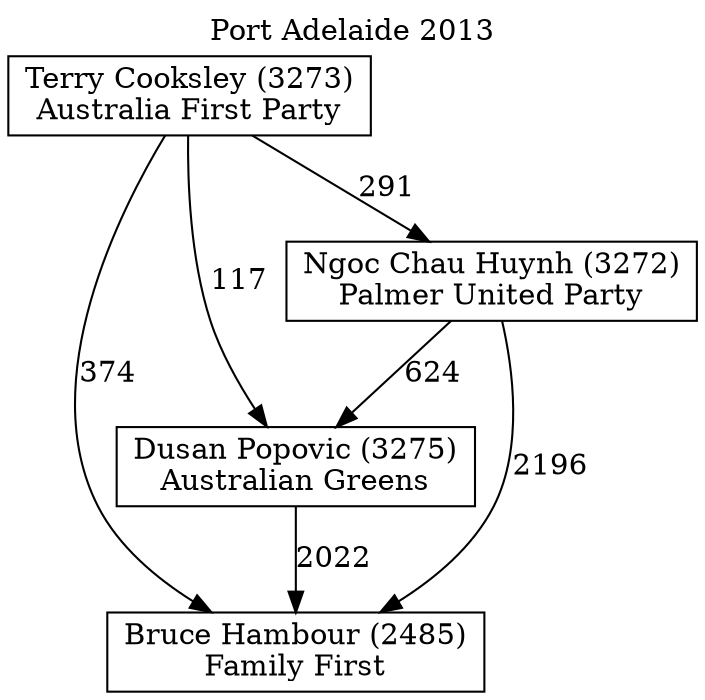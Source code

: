 // House preference flow
digraph "Bruce Hambour (2485)_Port Adelaide_2013" {
	graph [label="Port Adelaide 2013" labelloc=t mclimit=10]
	node [shape=box]
	"Bruce Hambour (2485)" [label="Bruce Hambour (2485)
Family First"]
	"Dusan Popovic (3275)" [label="Dusan Popovic (3275)
Australian Greens"]
	"Ngoc Chau Huynh (3272)" [label="Ngoc Chau Huynh (3272)
Palmer United Party"]
	"Terry Cooksley (3273)" [label="Terry Cooksley (3273)
Australia First Party"]
	"Dusan Popovic (3275)" -> "Bruce Hambour (2485)" [label=2022]
	"Ngoc Chau Huynh (3272)" -> "Dusan Popovic (3275)" [label=624]
	"Terry Cooksley (3273)" -> "Ngoc Chau Huynh (3272)" [label=291]
	"Ngoc Chau Huynh (3272)" -> "Bruce Hambour (2485)" [label=2196]
	"Terry Cooksley (3273)" -> "Bruce Hambour (2485)" [label=374]
	"Terry Cooksley (3273)" -> "Dusan Popovic (3275)" [label=117]
}
